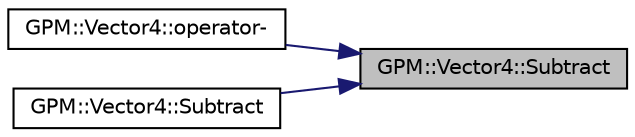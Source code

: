 digraph "GPM::Vector4::Subtract"
{
 // INTERACTIVE_SVG=YES
 // LATEX_PDF_SIZE
  edge [fontname="Helvetica",fontsize="10",labelfontname="Helvetica",labelfontsize="10"];
  node [fontname="Helvetica",fontsize="10",shape=record];
  rankdir="RL";
  Node420 [label="GPM::Vector4::Subtract",height=0.2,width=0.4,color="black", fillcolor="grey75", style="filled", fontcolor="black",tooltip="Subtract scalar to x, y and z."];
  Node420 -> Node421 [dir="back",color="midnightblue",fontsize="10",style="solid",fontname="Helvetica"];
  Node421 [label="GPM::Vector4::operator-",height=0.2,width=0.4,color="black", fillcolor="white", style="filled",URL="$struct_g_p_m_1_1_vector4.html#a5de5b960f313b585a227e9a36bcc6bc7",tooltip="Return the subtraction of other vector and actual vector."];
  Node420 -> Node422 [dir="back",color="midnightblue",fontsize="10",style="solid",fontname="Helvetica"];
  Node422 [label="GPM::Vector4::Subtract",height=0.2,width=0.4,color="black", fillcolor="white", style="filled",URL="$struct_g_p_m_1_1_vector4.html#a3f5793bb86f8b714129e8aa4c5d3dff2",tooltip="Subtract scalar to vector left."];
}
